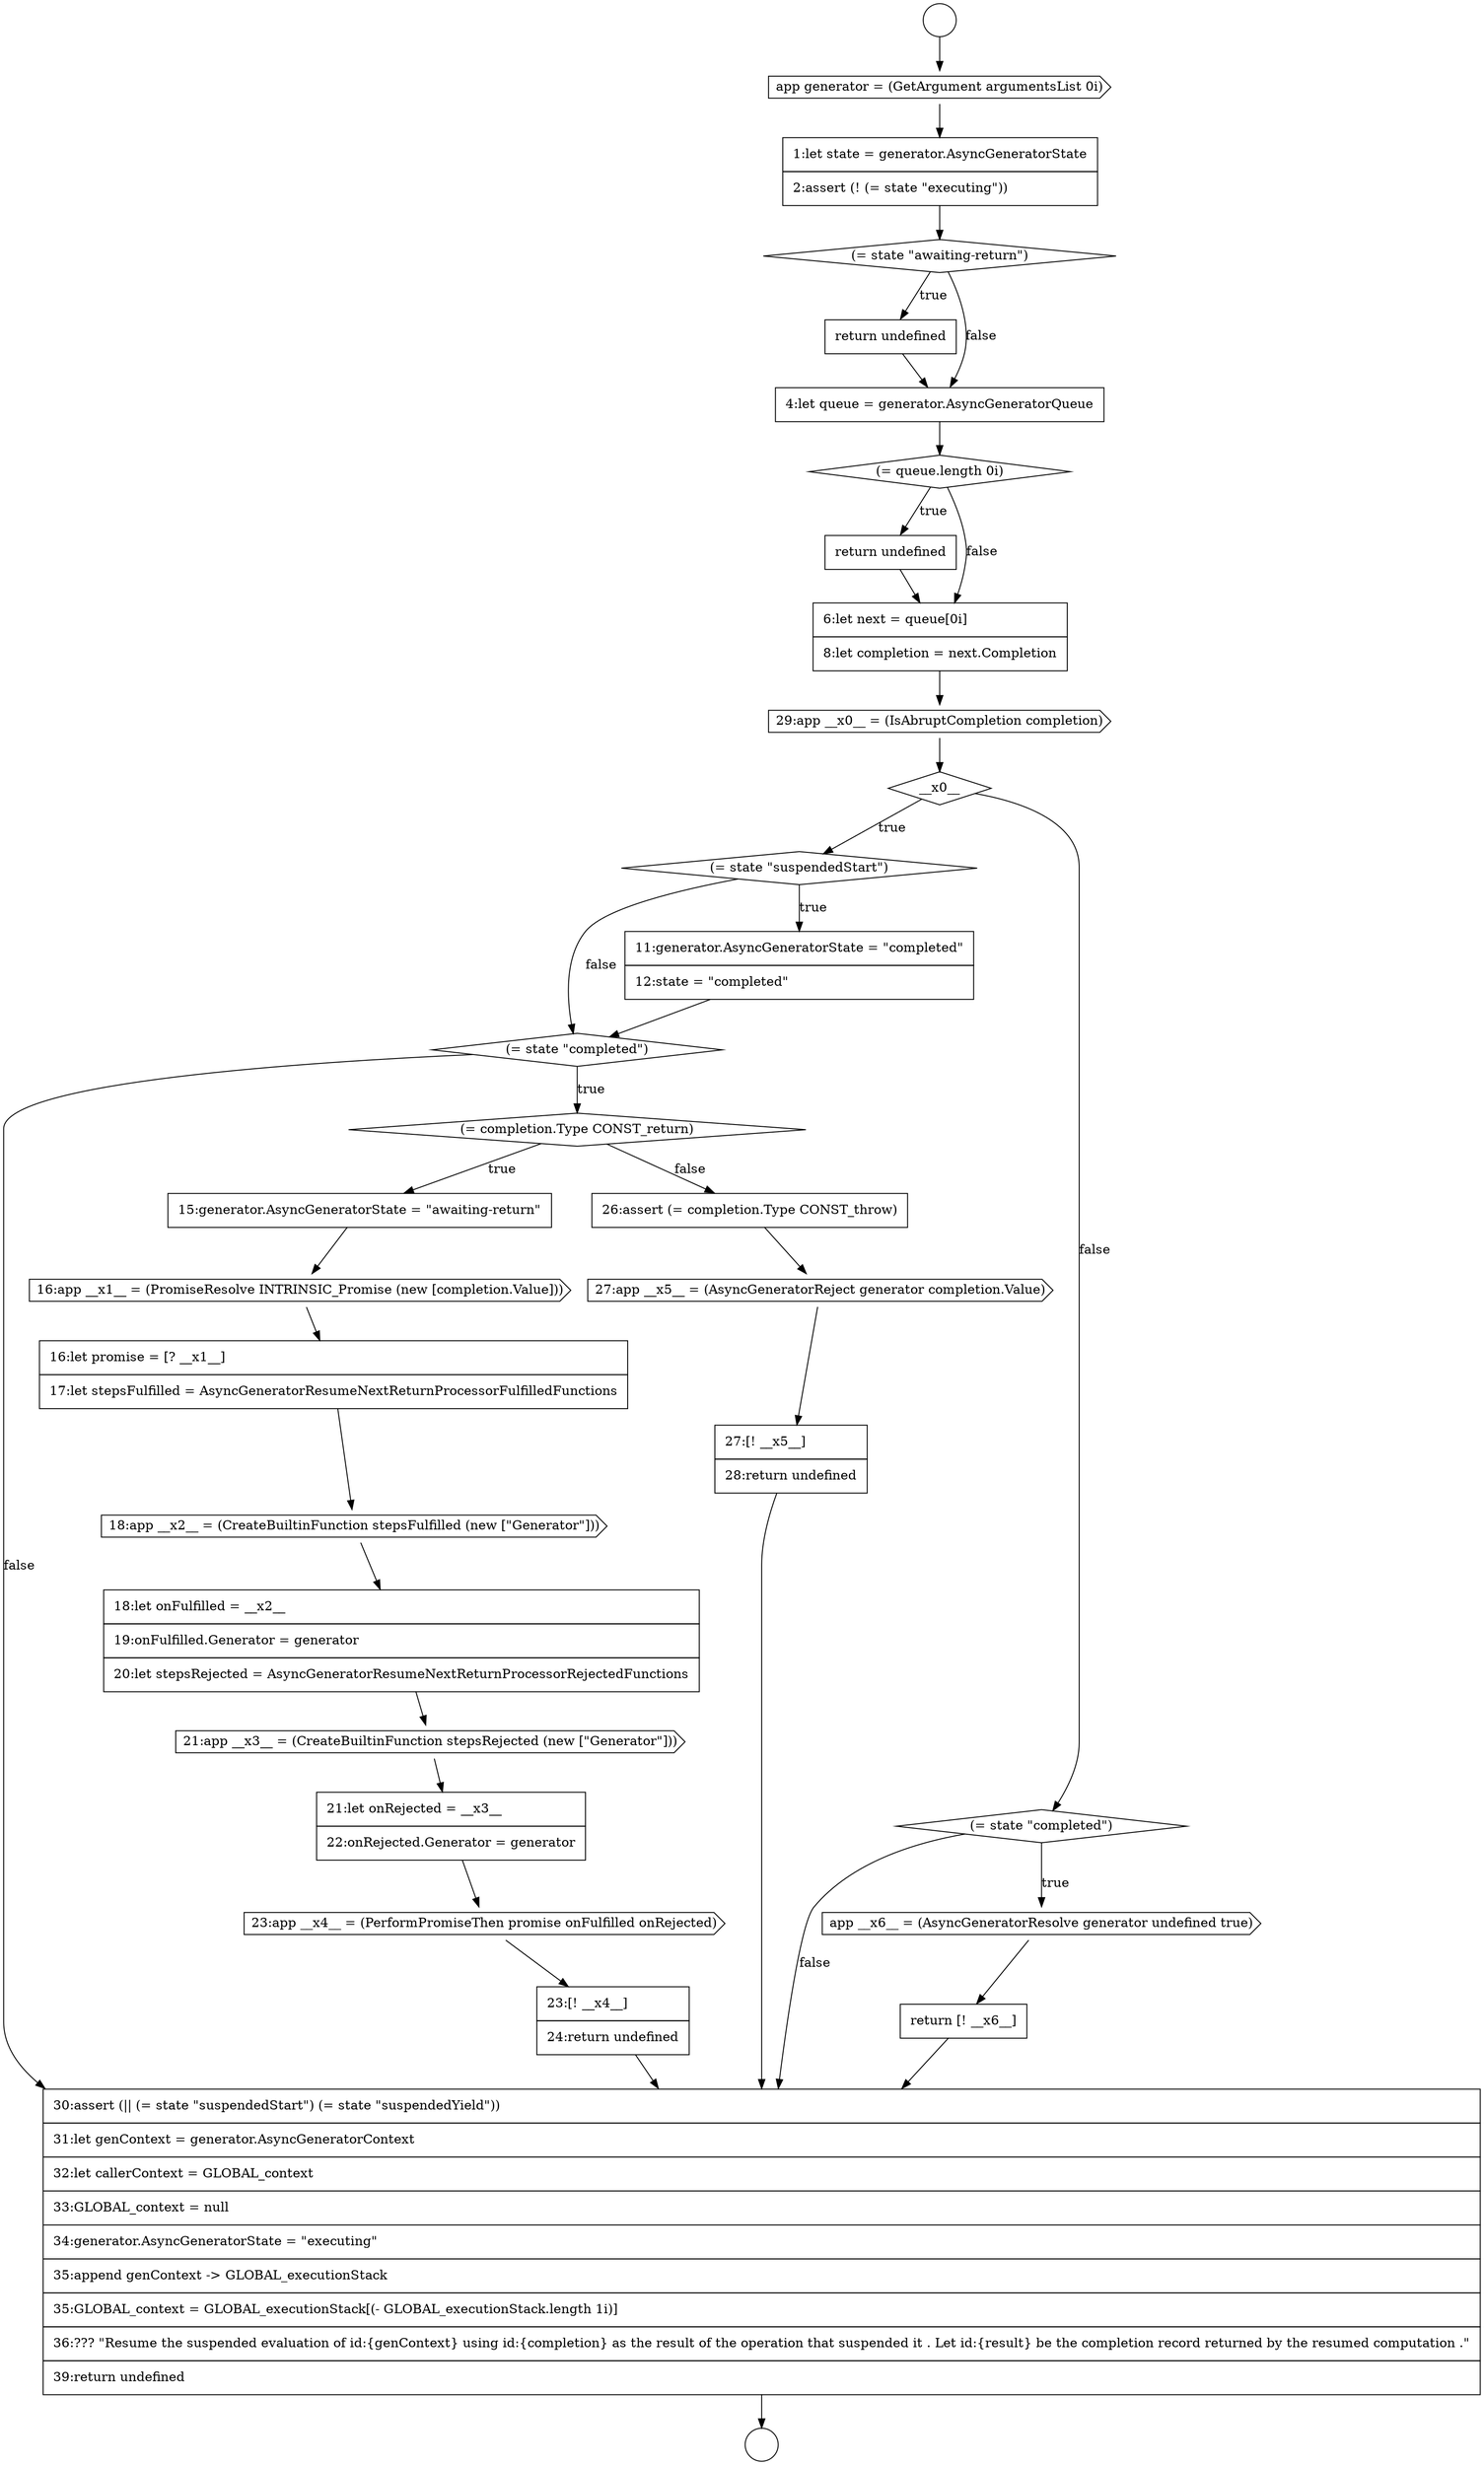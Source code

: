 digraph {
  node17307 [shape=none, margin=0, label=<<font color="black">
    <table border="0" cellborder="1" cellspacing="0" cellpadding="10">
      <tr><td align="left">15:generator.AsyncGeneratorState = &quot;awaiting-return&quot;</td></tr>
    </table>
  </font>> color="black" fillcolor="white" style=filled]
  node17310 [shape=cds, label=<<font color="black">18:app __x2__ = (CreateBuiltinFunction stepsFulfilled (new [&quot;Generator&quot;]))</font>> color="black" fillcolor="white" style=filled]
  node17303 [shape=diamond, label=<<font color="black">(= state &quot;suspendedStart&quot;)</font>> color="black" fillcolor="white" style=filled]
  node17296 [shape=none, margin=0, label=<<font color="black">
    <table border="0" cellborder="1" cellspacing="0" cellpadding="10">
      <tr><td align="left">return undefined</td></tr>
    </table>
  </font>> color="black" fillcolor="white" style=filled]
  node17318 [shape=none, margin=0, label=<<font color="black">
    <table border="0" cellborder="1" cellspacing="0" cellpadding="10">
      <tr><td align="left">27:[! __x5__]</td></tr>
      <tr><td align="left">28:return undefined</td></tr>
    </table>
  </font>> color="black" fillcolor="white" style=filled]
  node17293 [shape=cds, label=<<font color="black">app generator = (GetArgument argumentsList 0i)</font>> color="black" fillcolor="white" style=filled]
  node17305 [shape=diamond, label=<<font color="black">(= state &quot;completed&quot;)</font>> color="black" fillcolor="white" style=filled]
  node17312 [shape=cds, label=<<font color="black">21:app __x3__ = (CreateBuiltinFunction stepsRejected (new [&quot;Generator&quot;]))</font>> color="black" fillcolor="white" style=filled]
  node17294 [shape=none, margin=0, label=<<font color="black">
    <table border="0" cellborder="1" cellspacing="0" cellpadding="10">
      <tr><td align="left">1:let state = generator.AsyncGeneratorState</td></tr>
      <tr><td align="left">2:assert (! (= state &quot;executing&quot;))</td></tr>
    </table>
  </font>> color="black" fillcolor="white" style=filled]
  node17291 [shape=circle label=" " color="black" fillcolor="white" style=filled]
  node17297 [shape=none, margin=0, label=<<font color="black">
    <table border="0" cellborder="1" cellspacing="0" cellpadding="10">
      <tr><td align="left">4:let queue = generator.AsyncGeneratorQueue</td></tr>
    </table>
  </font>> color="black" fillcolor="white" style=filled]
  node17295 [shape=diamond, label=<<font color="black">(= state &quot;awaiting-return&quot;)</font>> color="black" fillcolor="white" style=filled]
  node17317 [shape=cds, label=<<font color="black">27:app __x5__ = (AsyncGeneratorReject generator completion.Value)</font>> color="black" fillcolor="white" style=filled]
  node17302 [shape=diamond, label=<<font color="black">__x0__</font>> color="black" fillcolor="white" style=filled]
  node17322 [shape=none, margin=0, label=<<font color="black">
    <table border="0" cellborder="1" cellspacing="0" cellpadding="10">
      <tr><td align="left">30:assert (|| (= state &quot;suspendedStart&quot;) (= state &quot;suspendedYield&quot;))</td></tr>
      <tr><td align="left">31:let genContext = generator.AsyncGeneratorContext</td></tr>
      <tr><td align="left">32:let callerContext = GLOBAL_context</td></tr>
      <tr><td align="left">33:GLOBAL_context = null</td></tr>
      <tr><td align="left">34:generator.AsyncGeneratorState = &quot;executing&quot;</td></tr>
      <tr><td align="left">35:append genContext -&gt; GLOBAL_executionStack</td></tr>
      <tr><td align="left">35:GLOBAL_context = GLOBAL_executionStack[(- GLOBAL_executionStack.length 1i)]</td></tr>
      <tr><td align="left">36:??? &quot;Resume the suspended evaluation of id:{genContext} using id:{completion} as the result of the operation that suspended it . Let id:{result} be the completion record returned by the resumed computation .&quot;</td></tr>
      <tr><td align="left">39:return undefined</td></tr>
    </table>
  </font>> color="black" fillcolor="white" style=filled]
  node17298 [shape=diamond, label=<<font color="black">(= queue.length 0i)</font>> color="black" fillcolor="white" style=filled]
  node17314 [shape=cds, label=<<font color="black">23:app __x4__ = (PerformPromiseThen promise onFulfilled onRejected)</font>> color="black" fillcolor="white" style=filled]
  node17306 [shape=diamond, label=<<font color="black">(= completion.Type CONST_return)</font>> color="black" fillcolor="white" style=filled]
  node17299 [shape=none, margin=0, label=<<font color="black">
    <table border="0" cellborder="1" cellspacing="0" cellpadding="10">
      <tr><td align="left">return undefined</td></tr>
    </table>
  </font>> color="black" fillcolor="white" style=filled]
  node17321 [shape=none, margin=0, label=<<font color="black">
    <table border="0" cellborder="1" cellspacing="0" cellpadding="10">
      <tr><td align="left">return [! __x6__]</td></tr>
    </table>
  </font>> color="black" fillcolor="white" style=filled]
  node17315 [shape=none, margin=0, label=<<font color="black">
    <table border="0" cellborder="1" cellspacing="0" cellpadding="10">
      <tr><td align="left">23:[! __x4__]</td></tr>
      <tr><td align="left">24:return undefined</td></tr>
    </table>
  </font>> color="black" fillcolor="white" style=filled]
  node17292 [shape=circle label=" " color="black" fillcolor="white" style=filled]
  node17313 [shape=none, margin=0, label=<<font color="black">
    <table border="0" cellborder="1" cellspacing="0" cellpadding="10">
      <tr><td align="left">21:let onRejected = __x3__</td></tr>
      <tr><td align="left">22:onRejected.Generator = generator</td></tr>
    </table>
  </font>> color="black" fillcolor="white" style=filled]
  node17300 [shape=none, margin=0, label=<<font color="black">
    <table border="0" cellborder="1" cellspacing="0" cellpadding="10">
      <tr><td align="left">6:let next = queue[0i]</td></tr>
      <tr><td align="left">8:let completion = next.Completion</td></tr>
    </table>
  </font>> color="black" fillcolor="white" style=filled]
  node17309 [shape=none, margin=0, label=<<font color="black">
    <table border="0" cellborder="1" cellspacing="0" cellpadding="10">
      <tr><td align="left">16:let promise = [? __x1__]</td></tr>
      <tr><td align="left">17:let stepsFulfilled = AsyncGeneratorResumeNextReturnProcessorFulfilledFunctions</td></tr>
    </table>
  </font>> color="black" fillcolor="white" style=filled]
  node17319 [shape=diamond, label=<<font color="black">(= state &quot;completed&quot;)</font>> color="black" fillcolor="white" style=filled]
  node17304 [shape=none, margin=0, label=<<font color="black">
    <table border="0" cellborder="1" cellspacing="0" cellpadding="10">
      <tr><td align="left">11:generator.AsyncGeneratorState = &quot;completed&quot;</td></tr>
      <tr><td align="left">12:state = &quot;completed&quot;</td></tr>
    </table>
  </font>> color="black" fillcolor="white" style=filled]
  node17320 [shape=cds, label=<<font color="black">app __x6__ = (AsyncGeneratorResolve generator undefined true)</font>> color="black" fillcolor="white" style=filled]
  node17308 [shape=cds, label=<<font color="black">16:app __x1__ = (PromiseResolve INTRINSIC_Promise (new [completion.Value]))</font>> color="black" fillcolor="white" style=filled]
  node17316 [shape=none, margin=0, label=<<font color="black">
    <table border="0" cellborder="1" cellspacing="0" cellpadding="10">
      <tr><td align="left">26:assert (= completion.Type CONST_throw)</td></tr>
    </table>
  </font>> color="black" fillcolor="white" style=filled]
  node17301 [shape=cds, label=<<font color="black">29:app __x0__ = (IsAbruptCompletion completion)</font>> color="black" fillcolor="white" style=filled]
  node17311 [shape=none, margin=0, label=<<font color="black">
    <table border="0" cellborder="1" cellspacing="0" cellpadding="10">
      <tr><td align="left">18:let onFulfilled = __x2__</td></tr>
      <tr><td align="left">19:onFulfilled.Generator = generator</td></tr>
      <tr><td align="left">20:let stepsRejected = AsyncGeneratorResumeNextReturnProcessorRejectedFunctions</td></tr>
    </table>
  </font>> color="black" fillcolor="white" style=filled]
  node17305 -> node17306 [label=<<font color="black">true</font>> color="black"]
  node17305 -> node17322 [label=<<font color="black">false</font>> color="black"]
  node17310 -> node17311 [ color="black"]
  node17304 -> node17305 [ color="black"]
  node17317 -> node17318 [ color="black"]
  node17296 -> node17297 [ color="black"]
  node17309 -> node17310 [ color="black"]
  node17312 -> node17313 [ color="black"]
  node17321 -> node17322 [ color="black"]
  node17311 -> node17312 [ color="black"]
  node17302 -> node17303 [label=<<font color="black">true</font>> color="black"]
  node17302 -> node17319 [label=<<font color="black">false</font>> color="black"]
  node17299 -> node17300 [ color="black"]
  node17315 -> node17322 [ color="black"]
  node17313 -> node17314 [ color="black"]
  node17318 -> node17322 [ color="black"]
  node17306 -> node17307 [label=<<font color="black">true</font>> color="black"]
  node17306 -> node17316 [label=<<font color="black">false</font>> color="black"]
  node17297 -> node17298 [ color="black"]
  node17303 -> node17304 [label=<<font color="black">true</font>> color="black"]
  node17303 -> node17305 [label=<<font color="black">false</font>> color="black"]
  node17300 -> node17301 [ color="black"]
  node17291 -> node17293 [ color="black"]
  node17298 -> node17299 [label=<<font color="black">true</font>> color="black"]
  node17298 -> node17300 [label=<<font color="black">false</font>> color="black"]
  node17295 -> node17296 [label=<<font color="black">true</font>> color="black"]
  node17295 -> node17297 [label=<<font color="black">false</font>> color="black"]
  node17322 -> node17292 [ color="black"]
  node17314 -> node17315 [ color="black"]
  node17320 -> node17321 [ color="black"]
  node17301 -> node17302 [ color="black"]
  node17307 -> node17308 [ color="black"]
  node17316 -> node17317 [ color="black"]
  node17294 -> node17295 [ color="black"]
  node17308 -> node17309 [ color="black"]
  node17319 -> node17320 [label=<<font color="black">true</font>> color="black"]
  node17319 -> node17322 [label=<<font color="black">false</font>> color="black"]
  node17293 -> node17294 [ color="black"]
}
